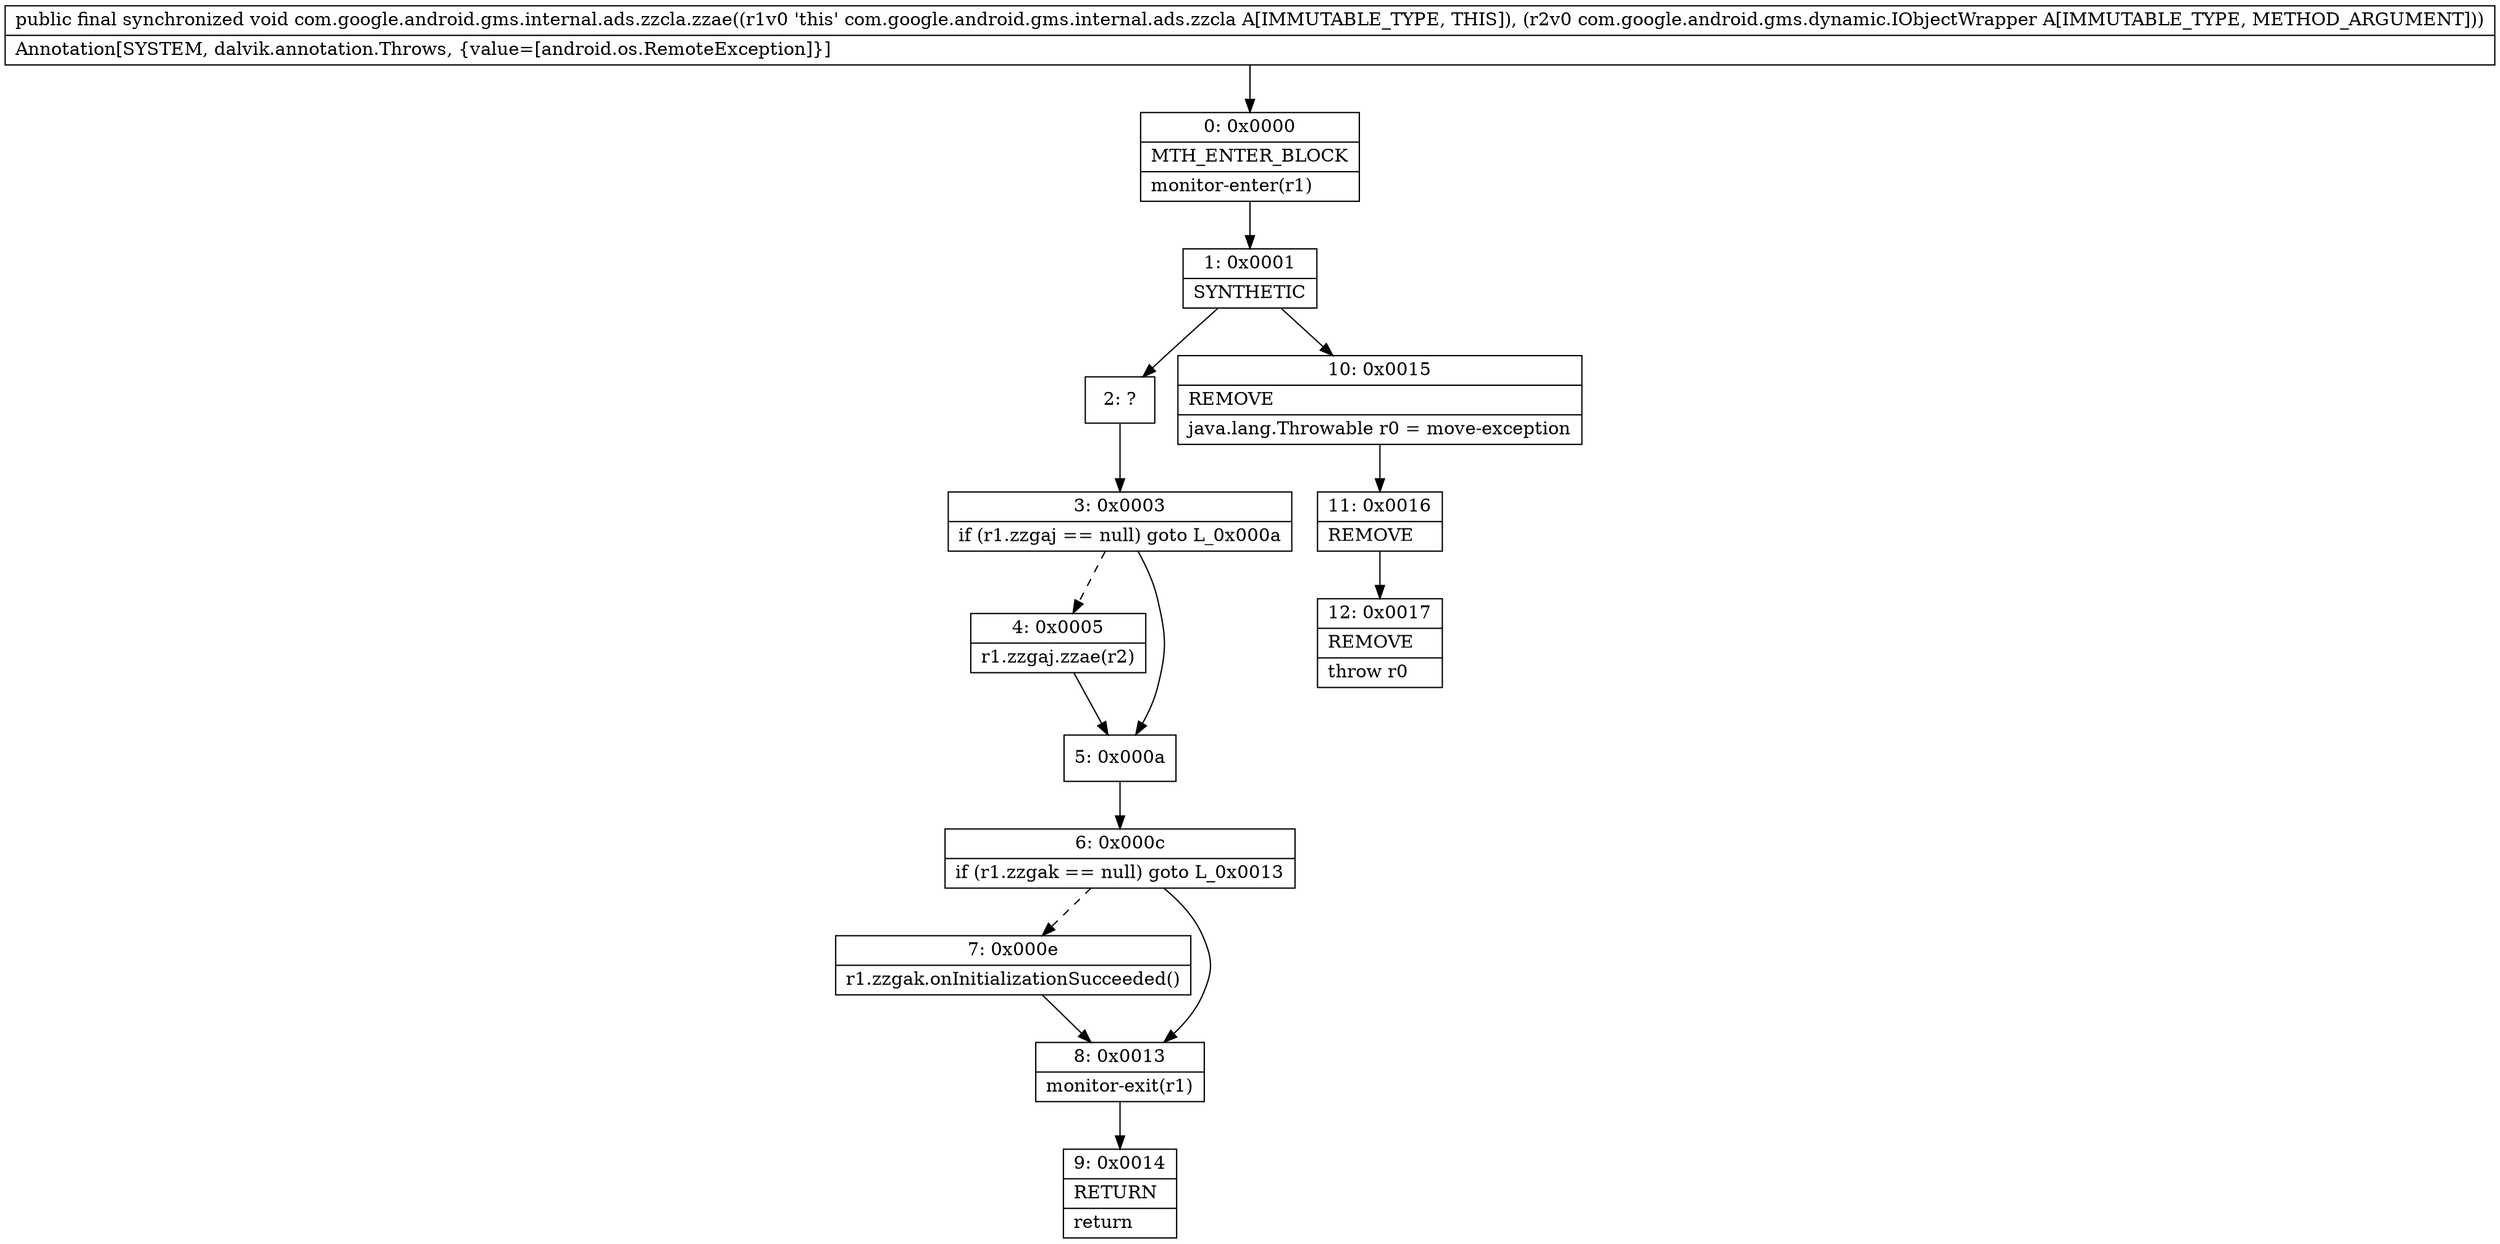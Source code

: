 digraph "CFG forcom.google.android.gms.internal.ads.zzcla.zzae(Lcom\/google\/android\/gms\/dynamic\/IObjectWrapper;)V" {
Node_0 [shape=record,label="{0\:\ 0x0000|MTH_ENTER_BLOCK\l|monitor\-enter(r1)\l}"];
Node_1 [shape=record,label="{1\:\ 0x0001|SYNTHETIC\l}"];
Node_2 [shape=record,label="{2\:\ ?}"];
Node_3 [shape=record,label="{3\:\ 0x0003|if (r1.zzgaj == null) goto L_0x000a\l}"];
Node_4 [shape=record,label="{4\:\ 0x0005|r1.zzgaj.zzae(r2)\l}"];
Node_5 [shape=record,label="{5\:\ 0x000a}"];
Node_6 [shape=record,label="{6\:\ 0x000c|if (r1.zzgak == null) goto L_0x0013\l}"];
Node_7 [shape=record,label="{7\:\ 0x000e|r1.zzgak.onInitializationSucceeded()\l}"];
Node_8 [shape=record,label="{8\:\ 0x0013|monitor\-exit(r1)\l}"];
Node_9 [shape=record,label="{9\:\ 0x0014|RETURN\l|return\l}"];
Node_10 [shape=record,label="{10\:\ 0x0015|REMOVE\l|java.lang.Throwable r0 = move\-exception\l}"];
Node_11 [shape=record,label="{11\:\ 0x0016|REMOVE\l}"];
Node_12 [shape=record,label="{12\:\ 0x0017|REMOVE\l|throw r0\l}"];
MethodNode[shape=record,label="{public final synchronized void com.google.android.gms.internal.ads.zzcla.zzae((r1v0 'this' com.google.android.gms.internal.ads.zzcla A[IMMUTABLE_TYPE, THIS]), (r2v0 com.google.android.gms.dynamic.IObjectWrapper A[IMMUTABLE_TYPE, METHOD_ARGUMENT]))  | Annotation[SYSTEM, dalvik.annotation.Throws, \{value=[android.os.RemoteException]\}]\l}"];
MethodNode -> Node_0;
Node_0 -> Node_1;
Node_1 -> Node_2;
Node_1 -> Node_10;
Node_2 -> Node_3;
Node_3 -> Node_4[style=dashed];
Node_3 -> Node_5;
Node_4 -> Node_5;
Node_5 -> Node_6;
Node_6 -> Node_7[style=dashed];
Node_6 -> Node_8;
Node_7 -> Node_8;
Node_8 -> Node_9;
Node_10 -> Node_11;
Node_11 -> Node_12;
}

